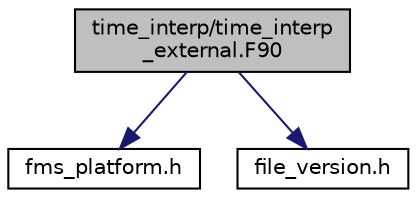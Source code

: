 digraph "time_interp/time_interp_external.F90"
{
 // INTERACTIVE_SVG=YES
 // LATEX_PDF_SIZE
  edge [fontname="Helvetica",fontsize="10",labelfontname="Helvetica",labelfontsize="10"];
  node [fontname="Helvetica",fontsize="10",shape=record];
  Node1 [label="time_interp/time_interp\l_external.F90",height=0.2,width=0.4,color="black", fillcolor="grey75", style="filled", fontcolor="black",tooltip="File for time_interp_external_mod."];
  Node1 -> Node2 [color="midnightblue",fontsize="10",style="solid",fontname="Helvetica"];
  Node2 [label="fms_platform.h",height=0.2,width=0.4,color="black", fillcolor="white", style="filled",URL="$fms__platform_8h_source.html",tooltip=" "];
  Node1 -> Node3 [color="midnightblue",fontsize="10",style="solid",fontname="Helvetica"];
  Node3 [label="file_version.h",height=0.2,width=0.4,color="black", fillcolor="white", style="filled",URL="$file__version_8h_source.html",tooltip=" "];
}
